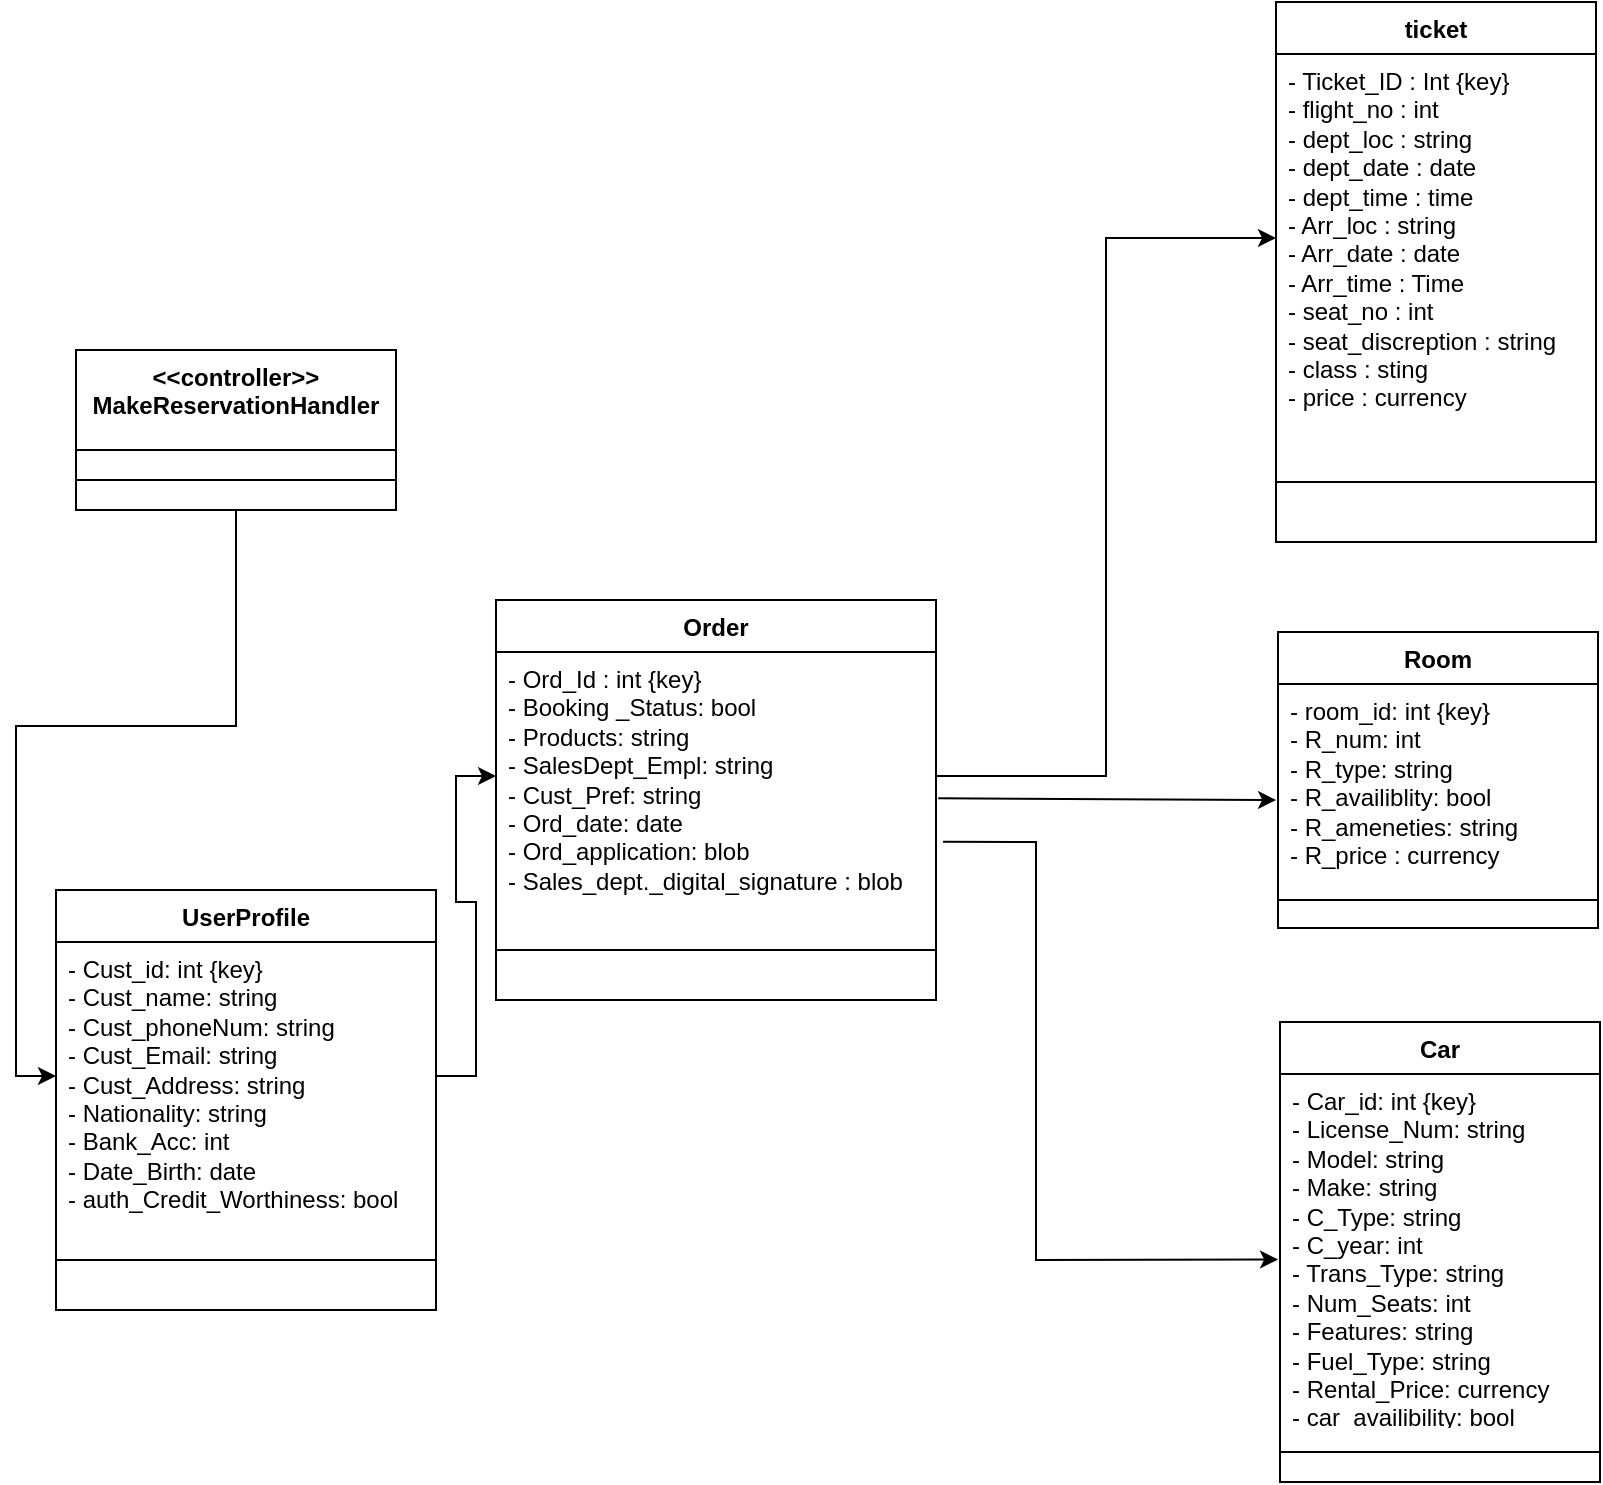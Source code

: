 <mxfile version="25.0.3">
  <diagram id="C5RBs43oDa-KdzZeNtuy" name="Page-1">
    <mxGraphModel dx="890" dy="384" grid="1" gridSize="10" guides="1" tooltips="1" connect="1" arrows="1" fold="1" page="1" pageScale="1" pageWidth="827" pageHeight="1169" math="0" shadow="0">
      <root>
        <mxCell id="WIyWlLk6GJQsqaUBKTNV-0" />
        <mxCell id="WIyWlLk6GJQsqaUBKTNV-1" parent="WIyWlLk6GJQsqaUBKTNV-0" />
        <mxCell id="HDausJmTswJrxXoPQpol-4" value="ticket" style="swimlane;fontStyle=1;align=center;verticalAlign=top;childLayout=stackLayout;horizontal=1;startSize=26;horizontalStack=0;resizeParent=1;resizeParentMax=0;resizeLast=0;collapsible=1;marginBottom=0;whiteSpace=wrap;html=1;" vertex="1" parent="WIyWlLk6GJQsqaUBKTNV-1">
          <mxGeometry x="640" y="171" width="160" height="270" as="geometry" />
        </mxCell>
        <mxCell id="HDausJmTswJrxXoPQpol-5" value="&lt;span style=&quot;text-wrap-mode: nowrap;&quot;&gt;- Ticket_ID : Int {key}&lt;/span&gt;&lt;div style=&quot;text-wrap-mode: nowrap;&quot;&gt;&lt;div style=&quot;text-wrap-mode: wrap;&quot;&gt;- flight_no : int&lt;/div&gt;&lt;div style=&quot;text-wrap-mode: wrap;&quot;&gt;- dept_loc : string&lt;/div&gt;&lt;div style=&quot;text-wrap-mode: wrap;&quot;&gt;- dept_date : date&lt;/div&gt;&lt;div style=&quot;text-wrap-mode: wrap;&quot;&gt;- dept_time : time&lt;/div&gt;&lt;div style=&quot;text-wrap-mode: wrap;&quot;&gt;- Arr_loc : string&lt;/div&gt;&lt;div style=&quot;text-wrap-mode: wrap;&quot;&gt;- Arr_date : date&lt;/div&gt;&lt;div style=&quot;text-wrap-mode: wrap;&quot;&gt;- Arr_time : Time&lt;/div&gt;&lt;div style=&quot;text-wrap-mode: wrap;&quot;&gt;- seat_no : int&lt;/div&gt;&lt;div style=&quot;text-wrap-mode: wrap;&quot;&gt;- seat_discreption : string&lt;/div&gt;&lt;div style=&quot;text-wrap-mode: wrap;&quot;&gt;- class : sting&lt;/div&gt;&lt;div style=&quot;text-wrap-mode: wrap;&quot;&gt;- price : currency&lt;/div&gt;&lt;/div&gt;" style="text;strokeColor=none;fillColor=none;align=left;verticalAlign=top;spacingLeft=4;spacingRight=4;overflow=hidden;rotatable=0;points=[[0,0.5],[1,0.5]];portConstraint=eastwest;whiteSpace=wrap;html=1;" vertex="1" parent="HDausJmTswJrxXoPQpol-4">
          <mxGeometry y="26" width="160" height="184" as="geometry" />
        </mxCell>
        <mxCell id="HDausJmTswJrxXoPQpol-6" value="" style="line;strokeWidth=1;fillColor=none;align=left;verticalAlign=middle;spacingTop=-1;spacingLeft=3;spacingRight=3;rotatable=0;labelPosition=right;points=[];portConstraint=eastwest;strokeColor=inherit;" vertex="1" parent="HDausJmTswJrxXoPQpol-4">
          <mxGeometry y="210" width="160" height="60" as="geometry" />
        </mxCell>
        <mxCell id="HDausJmTswJrxXoPQpol-7" value="Room" style="swimlane;fontStyle=1;align=center;verticalAlign=top;childLayout=stackLayout;horizontal=1;startSize=26;horizontalStack=0;resizeParent=1;resizeParentMax=0;resizeLast=0;collapsible=1;marginBottom=0;whiteSpace=wrap;html=1;" vertex="1" parent="WIyWlLk6GJQsqaUBKTNV-1">
          <mxGeometry x="641" y="486" width="160" height="148" as="geometry" />
        </mxCell>
        <mxCell id="HDausJmTswJrxXoPQpol-8" value="- room_id: int {key}&lt;div&gt;- R_num: int&lt;/div&gt;&lt;div&gt;- R_type: string&lt;/div&gt;&lt;div&gt;- R_availiblity: bool&lt;/div&gt;&lt;div&gt;- R_ameneties: string&lt;/div&gt;&lt;div&gt;- R_price : currency&lt;/div&gt;" style="text;strokeColor=none;fillColor=none;align=left;verticalAlign=top;spacingLeft=4;spacingRight=4;overflow=hidden;rotatable=0;points=[[0,0.5],[1,0.5]];portConstraint=eastwest;whiteSpace=wrap;html=1;" vertex="1" parent="HDausJmTswJrxXoPQpol-7">
          <mxGeometry y="26" width="160" height="94" as="geometry" />
        </mxCell>
        <mxCell id="HDausJmTswJrxXoPQpol-9" value="" style="line;strokeWidth=1;fillColor=none;align=left;verticalAlign=middle;spacingTop=-1;spacingLeft=3;spacingRight=3;rotatable=0;labelPosition=right;points=[];portConstraint=eastwest;strokeColor=inherit;" vertex="1" parent="HDausJmTswJrxXoPQpol-7">
          <mxGeometry y="120" width="160" height="28" as="geometry" />
        </mxCell>
        <mxCell id="HDausJmTswJrxXoPQpol-10" value="Car" style="swimlane;fontStyle=1;align=center;verticalAlign=top;childLayout=stackLayout;horizontal=1;startSize=26;horizontalStack=0;resizeParent=1;resizeParentMax=0;resizeLast=0;collapsible=1;marginBottom=0;whiteSpace=wrap;html=1;" vertex="1" parent="WIyWlLk6GJQsqaUBKTNV-1">
          <mxGeometry x="642" y="681" width="160" height="230" as="geometry" />
        </mxCell>
        <mxCell id="HDausJmTswJrxXoPQpol-11" value="&lt;div&gt;&lt;span style=&quot;background-color: initial;&quot;&gt;- Car_id: int {key}&amp;nbsp;&lt;/span&gt;&lt;/div&gt;&lt;div&gt;&lt;div&gt;- License_Num: string&lt;/div&gt;&lt;div&gt;- Model: string&lt;/div&gt;&lt;div&gt;- Make: string&lt;/div&gt;&lt;div&gt;- C_Type: string&lt;/div&gt;&lt;div&gt;- C_year: int&lt;/div&gt;&lt;div&gt;- Trans_Type: string&lt;/div&gt;&lt;div&gt;- Num_Seats: int&lt;/div&gt;&lt;div&gt;- Features: string&lt;/div&gt;&lt;div&gt;- Fuel_Type: string&amp;nbsp;&lt;/div&gt;&lt;div&gt;- Rental_Price: currency&lt;/div&gt;&lt;/div&gt;&lt;div&gt;- car_availibility: bool&lt;/div&gt;" style="text;strokeColor=none;fillColor=none;align=left;verticalAlign=top;spacingLeft=4;spacingRight=4;overflow=hidden;rotatable=0;points=[[0,0.5],[1,0.5]];portConstraint=eastwest;whiteSpace=wrap;html=1;" vertex="1" parent="HDausJmTswJrxXoPQpol-10">
          <mxGeometry y="26" width="160" height="174" as="geometry" />
        </mxCell>
        <mxCell id="HDausJmTswJrxXoPQpol-12" value="" style="line;strokeWidth=1;fillColor=none;align=left;verticalAlign=middle;spacingTop=-1;spacingLeft=3;spacingRight=3;rotatable=0;labelPosition=right;points=[];portConstraint=eastwest;strokeColor=inherit;" vertex="1" parent="HDausJmTswJrxXoPQpol-10">
          <mxGeometry y="200" width="160" height="30" as="geometry" />
        </mxCell>
        <mxCell id="HDausJmTswJrxXoPQpol-13" value="UserProfile" style="swimlane;fontStyle=1;align=center;verticalAlign=top;childLayout=stackLayout;horizontal=1;startSize=26;horizontalStack=0;resizeParent=1;resizeParentMax=0;resizeLast=0;collapsible=1;marginBottom=0;whiteSpace=wrap;html=1;" vertex="1" parent="WIyWlLk6GJQsqaUBKTNV-1">
          <mxGeometry x="30" y="615" width="190" height="210" as="geometry" />
        </mxCell>
        <mxCell id="HDausJmTswJrxXoPQpol-14" value="- Cust_id: int {key}&lt;div&gt;- Cust_name: string&lt;/div&gt;&lt;div&gt;- Cust_phoneNum: string&lt;/div&gt;&lt;div&gt;- Cust_Email: string&lt;/div&gt;&lt;div&gt;- Cust_Address: string&lt;/div&gt;&lt;div&gt;- Nationality: string&lt;/div&gt;&lt;div&gt;- Bank_Acc: int&lt;/div&gt;&lt;div&gt;- Date_Birth: date&lt;/div&gt;&lt;div&gt;- auth_Credit_Worthiness: bool&lt;/div&gt;&lt;div&gt;&lt;br style=&quot;text-align: center;&quot;&gt;&lt;/div&gt;" style="text;strokeColor=none;fillColor=none;align=left;verticalAlign=top;spacingLeft=4;spacingRight=4;overflow=hidden;rotatable=0;points=[[0,0.5],[1,0.5]];portConstraint=eastwest;whiteSpace=wrap;html=1;" vertex="1" parent="HDausJmTswJrxXoPQpol-13">
          <mxGeometry y="26" width="190" height="134" as="geometry" />
        </mxCell>
        <mxCell id="HDausJmTswJrxXoPQpol-15" value="" style="line;strokeWidth=1;fillColor=none;align=left;verticalAlign=middle;spacingTop=-1;spacingLeft=3;spacingRight=3;rotatable=0;labelPosition=right;points=[];portConstraint=eastwest;strokeColor=inherit;" vertex="1" parent="HDausJmTswJrxXoPQpol-13">
          <mxGeometry y="160" width="190" height="50" as="geometry" />
        </mxCell>
        <mxCell id="HDausJmTswJrxXoPQpol-26" value="Order" style="swimlane;fontStyle=1;align=center;verticalAlign=top;childLayout=stackLayout;horizontal=1;startSize=26;horizontalStack=0;resizeParent=1;resizeParentMax=0;resizeLast=0;collapsible=1;marginBottom=0;whiteSpace=wrap;html=1;" vertex="1" parent="WIyWlLk6GJQsqaUBKTNV-1">
          <mxGeometry x="250" y="470" width="220" height="200" as="geometry" />
        </mxCell>
        <mxCell id="HDausJmTswJrxXoPQpol-27" value="&lt;span style=&quot;text-wrap-mode: nowrap;&quot;&gt;- Ord_Id : int {key}&lt;/span&gt;&lt;div style=&quot;text-wrap-mode: nowrap;&quot;&gt;- Booking _Status: bool&lt;/div&gt;&lt;div style=&quot;text-wrap-mode: nowrap;&quot;&gt;- Products: string&lt;/div&gt;&lt;div style=&quot;text-wrap-mode: nowrap;&quot;&gt;- SalesDept_Empl: string&lt;/div&gt;&lt;div style=&quot;text-wrap-mode: nowrap;&quot;&gt;- Cust_Pref: string&lt;/div&gt;&lt;div style=&quot;text-wrap-mode: nowrap;&quot;&gt;- Ord_date: date&lt;/div&gt;&lt;div style=&quot;text-wrap-mode: nowrap;&quot;&gt;- Ord_application: blob&lt;/div&gt;&lt;div style=&quot;text-wrap-mode: nowrap;&quot;&gt;- Sales_dept._digital_signature : blob&lt;/div&gt;" style="text;strokeColor=none;fillColor=none;align=left;verticalAlign=top;spacingLeft=4;spacingRight=4;overflow=hidden;rotatable=0;points=[[0,0.5],[1,0.5]];portConstraint=eastwest;whiteSpace=wrap;html=1;" vertex="1" parent="HDausJmTswJrxXoPQpol-26">
          <mxGeometry y="26" width="220" height="124" as="geometry" />
        </mxCell>
        <mxCell id="HDausJmTswJrxXoPQpol-28" value="" style="line;strokeWidth=1;fillColor=none;align=left;verticalAlign=middle;spacingTop=-1;spacingLeft=3;spacingRight=3;rotatable=0;labelPosition=right;points=[];portConstraint=eastwest;strokeColor=inherit;" vertex="1" parent="HDausJmTswJrxXoPQpol-26">
          <mxGeometry y="150" width="220" height="50" as="geometry" />
        </mxCell>
        <mxCell id="HDausJmTswJrxXoPQpol-43" style="edgeStyle=orthogonalEdgeStyle;rounded=0;orthogonalLoop=1;jettySize=auto;html=1;entryX=0;entryY=0.5;entryDx=0;entryDy=0;" edge="1" parent="WIyWlLk6GJQsqaUBKTNV-1" source="HDausJmTswJrxXoPQpol-34" target="HDausJmTswJrxXoPQpol-14">
          <mxGeometry relative="1" as="geometry" />
        </mxCell>
        <mxCell id="HDausJmTswJrxXoPQpol-34" value="&lt;div&gt;&amp;lt;&amp;lt;controller&amp;gt;&amp;gt;&lt;/div&gt;MakeReservationHandler" style="swimlane;fontStyle=1;align=center;verticalAlign=top;childLayout=stackLayout;horizontal=1;startSize=50;horizontalStack=0;resizeParent=1;resizeParentMax=0;resizeLast=0;collapsible=1;marginBottom=0;whiteSpace=wrap;html=1;" vertex="1" parent="WIyWlLk6GJQsqaUBKTNV-1">
          <mxGeometry x="40" y="345" width="160" height="80" as="geometry" />
        </mxCell>
        <mxCell id="HDausJmTswJrxXoPQpol-35" value="" style="line;strokeWidth=1;fillColor=none;align=left;verticalAlign=middle;spacingTop=-1;spacingLeft=3;spacingRight=3;rotatable=0;labelPosition=right;points=[];portConstraint=eastwest;strokeColor=inherit;" vertex="1" parent="HDausJmTswJrxXoPQpol-34">
          <mxGeometry y="50" width="160" height="30" as="geometry" />
        </mxCell>
        <mxCell id="HDausJmTswJrxXoPQpol-44" style="edgeStyle=orthogonalEdgeStyle;rounded=0;orthogonalLoop=1;jettySize=auto;html=1;entryX=0;entryY=0.5;entryDx=0;entryDy=0;" edge="1" parent="WIyWlLk6GJQsqaUBKTNV-1" source="HDausJmTswJrxXoPQpol-14" target="HDausJmTswJrxXoPQpol-27">
          <mxGeometry relative="1" as="geometry" />
        </mxCell>
        <mxCell id="HDausJmTswJrxXoPQpol-45" style="edgeStyle=orthogonalEdgeStyle;rounded=0;orthogonalLoop=1;jettySize=auto;html=1;entryX=0;entryY=0.5;entryDx=0;entryDy=0;" edge="1" parent="WIyWlLk6GJQsqaUBKTNV-1" source="HDausJmTswJrxXoPQpol-27" target="HDausJmTswJrxXoPQpol-5">
          <mxGeometry relative="1" as="geometry" />
        </mxCell>
        <mxCell id="HDausJmTswJrxXoPQpol-50" value="" style="endArrow=classic;html=1;rounded=0;exitX=1.016;exitY=0.765;exitDx=0;exitDy=0;exitPerimeter=0;entryX=-0.006;entryY=0.533;entryDx=0;entryDy=0;entryPerimeter=0;" edge="1" parent="WIyWlLk6GJQsqaUBKTNV-1" source="HDausJmTswJrxXoPQpol-27" target="HDausJmTswJrxXoPQpol-11">
          <mxGeometry width="50" height="50" relative="1" as="geometry">
            <mxPoint x="540" y="550" as="sourcePoint" />
            <mxPoint x="520" y="890" as="targetPoint" />
            <Array as="points">
              <mxPoint x="520" y="591" />
              <mxPoint x="520" y="800" />
            </Array>
          </mxGeometry>
        </mxCell>
        <mxCell id="HDausJmTswJrxXoPQpol-51" value="" style="endArrow=classic;html=1;rounded=0;exitX=1.005;exitY=0.59;exitDx=0;exitDy=0;exitPerimeter=0;entryX=-0.006;entryY=0.617;entryDx=0;entryDy=0;entryPerimeter=0;" edge="1" parent="WIyWlLk6GJQsqaUBKTNV-1" source="HDausJmTswJrxXoPQpol-27" target="HDausJmTswJrxXoPQpol-8">
          <mxGeometry width="50" height="50" relative="1" as="geometry">
            <mxPoint x="540" y="550" as="sourcePoint" />
            <mxPoint x="590" y="500" as="targetPoint" />
          </mxGeometry>
        </mxCell>
      </root>
    </mxGraphModel>
  </diagram>
</mxfile>
